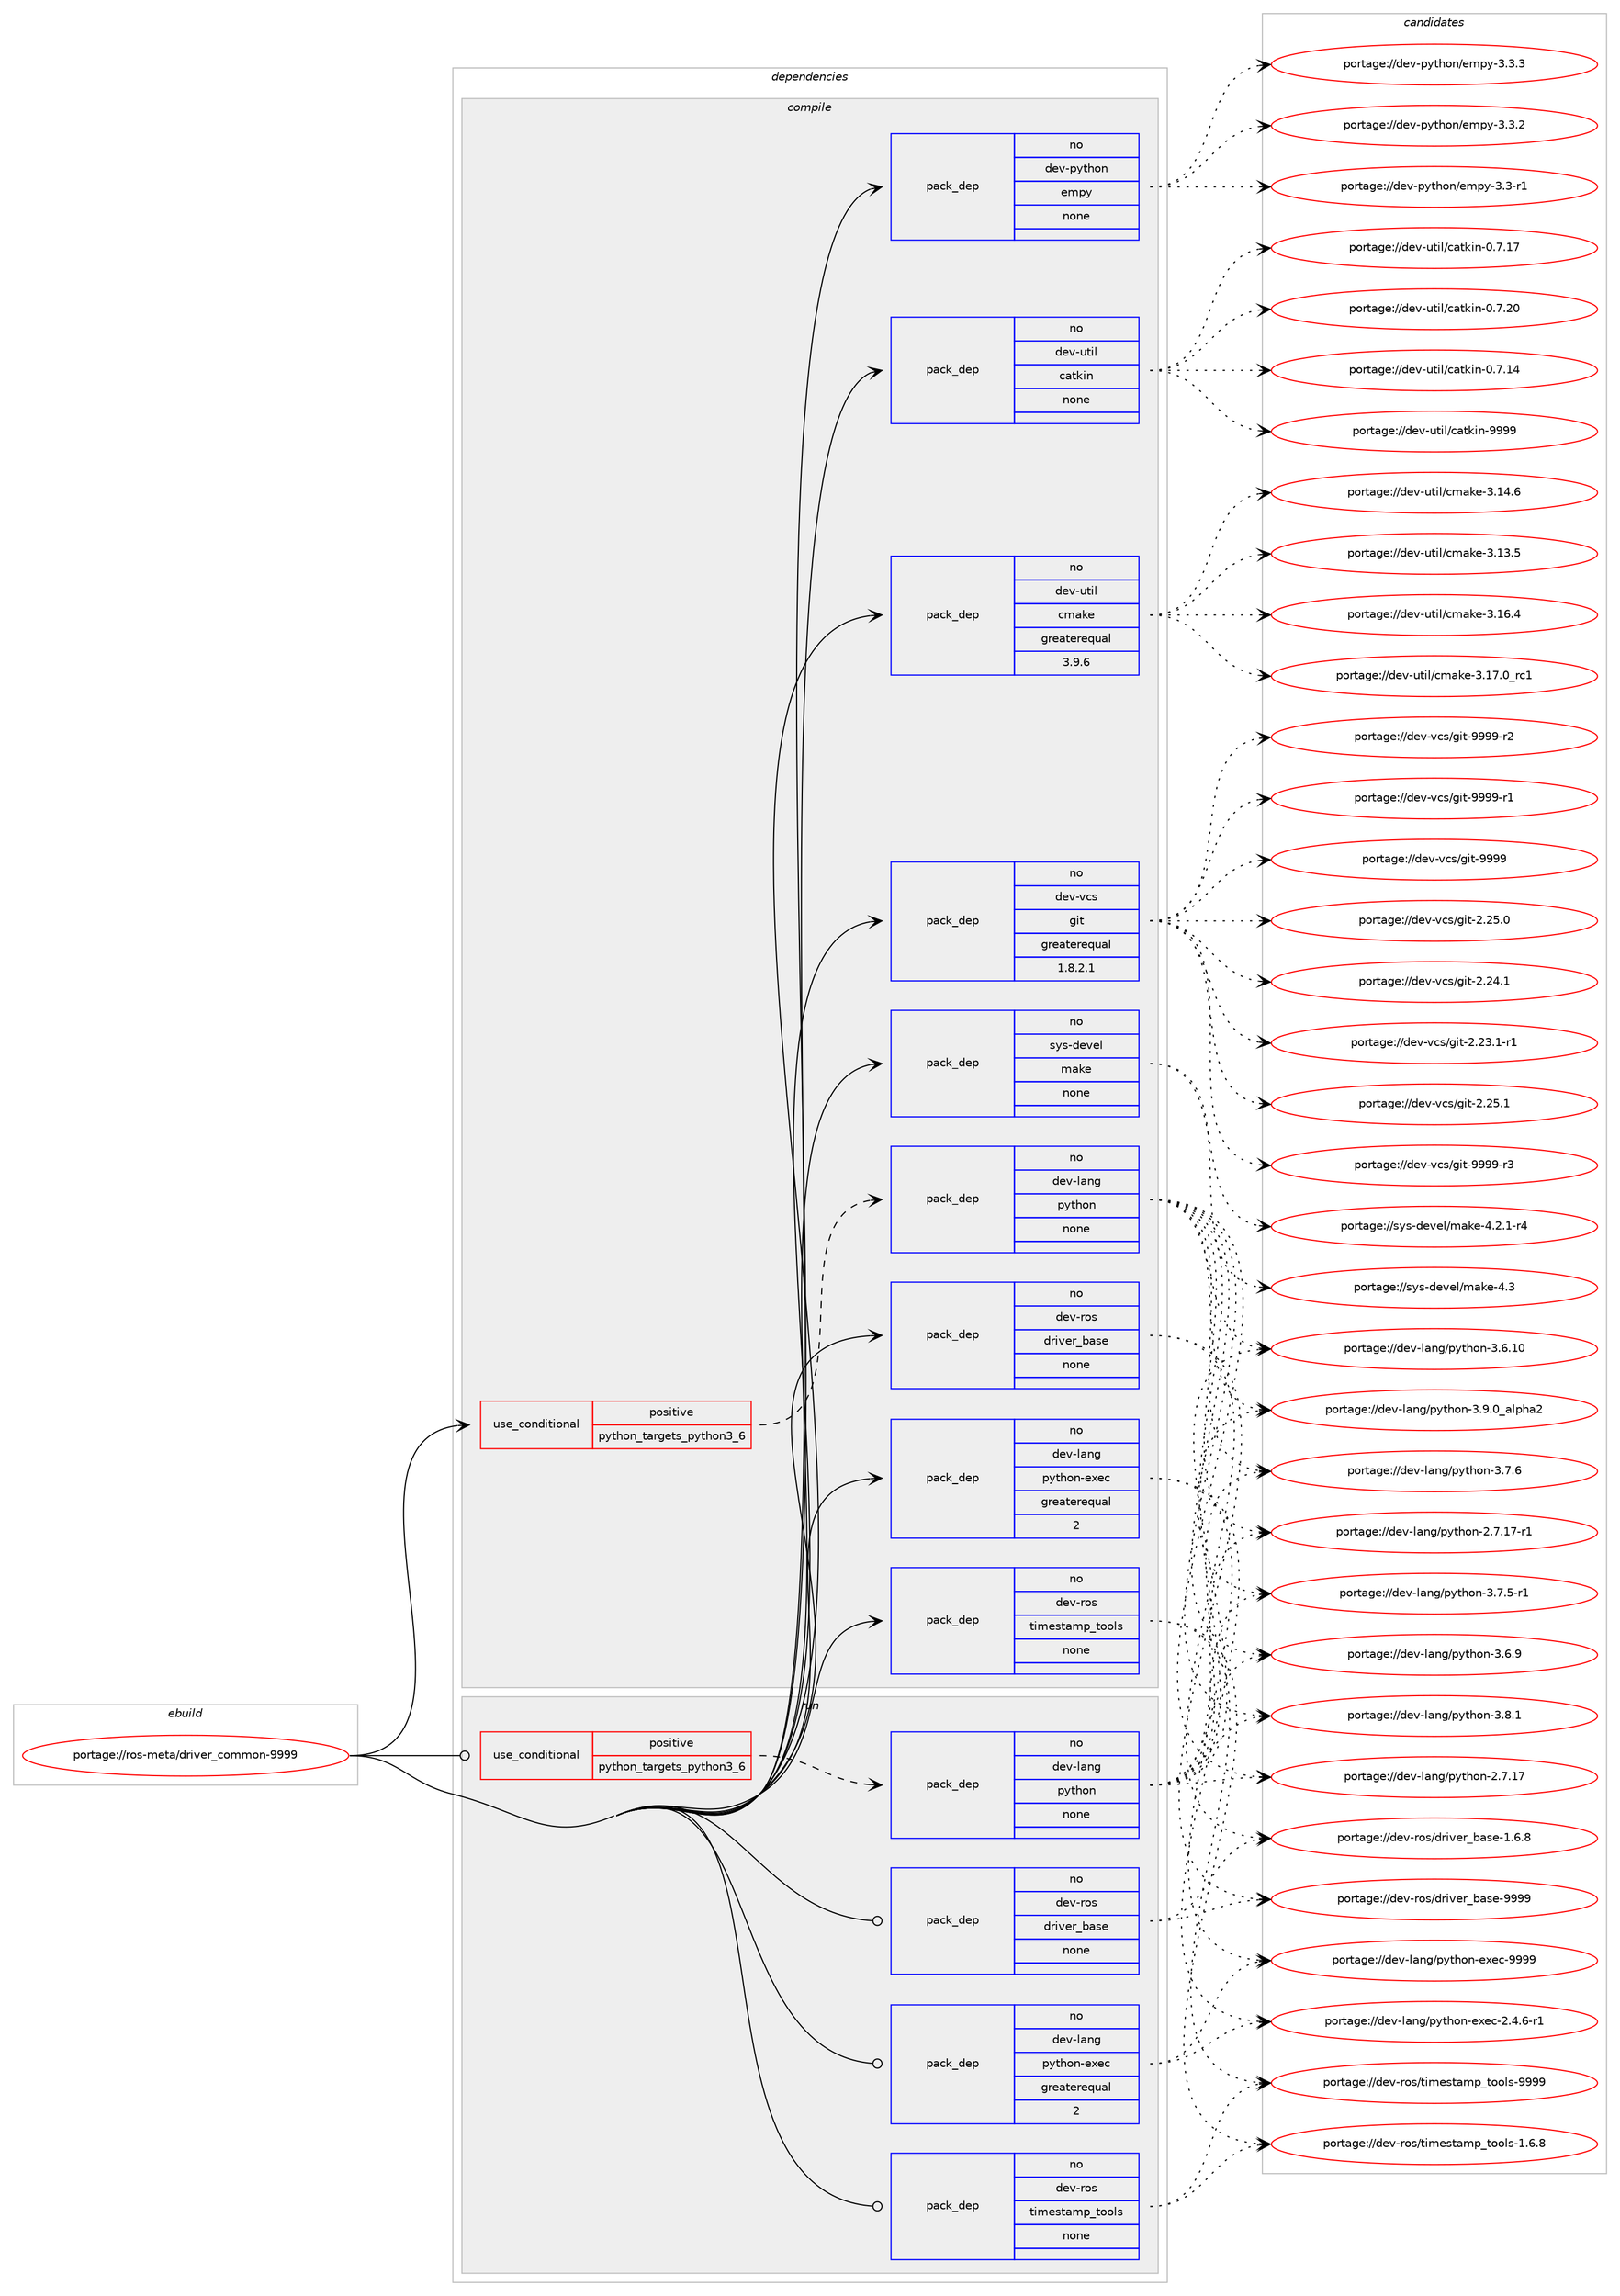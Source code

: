 digraph prolog {

# *************
# Graph options
# *************

newrank=true;
concentrate=true;
compound=true;
graph [rankdir=LR,fontname=Helvetica,fontsize=10,ranksep=1.5];#, ranksep=2.5, nodesep=0.2];
edge  [arrowhead=vee];
node  [fontname=Helvetica,fontsize=10];

# **********
# The ebuild
# **********

subgraph cluster_leftcol {
color=gray;
rank=same;
label=<<i>ebuild</i>>;
id [label="portage://ros-meta/driver_common-9999", color=red, width=4, href="../ros-meta/driver_common-9999.svg"];
}

# ****************
# The dependencies
# ****************

subgraph cluster_midcol {
color=gray;
label=<<i>dependencies</i>>;
subgraph cluster_compile {
fillcolor="#eeeeee";
style=filled;
label=<<i>compile</i>>;
subgraph cond20602 {
dependency104744 [label=<<TABLE BORDER="0" CELLBORDER="1" CELLSPACING="0" CELLPADDING="4"><TR><TD ROWSPAN="3" CELLPADDING="10">use_conditional</TD></TR><TR><TD>positive</TD></TR><TR><TD>python_targets_python3_6</TD></TR></TABLE>>, shape=none, color=red];
subgraph pack82374 {
dependency104745 [label=<<TABLE BORDER="0" CELLBORDER="1" CELLSPACING="0" CELLPADDING="4" WIDTH="220"><TR><TD ROWSPAN="6" CELLPADDING="30">pack_dep</TD></TR><TR><TD WIDTH="110">no</TD></TR><TR><TD>dev-lang</TD></TR><TR><TD>python</TD></TR><TR><TD>none</TD></TR><TR><TD></TD></TR></TABLE>>, shape=none, color=blue];
}
dependency104744:e -> dependency104745:w [weight=20,style="dashed",arrowhead="vee"];
}
id:e -> dependency104744:w [weight=20,style="solid",arrowhead="vee"];
subgraph pack82375 {
dependency104746 [label=<<TABLE BORDER="0" CELLBORDER="1" CELLSPACING="0" CELLPADDING="4" WIDTH="220"><TR><TD ROWSPAN="6" CELLPADDING="30">pack_dep</TD></TR><TR><TD WIDTH="110">no</TD></TR><TR><TD>dev-lang</TD></TR><TR><TD>python-exec</TD></TR><TR><TD>greaterequal</TD></TR><TR><TD>2</TD></TR></TABLE>>, shape=none, color=blue];
}
id:e -> dependency104746:w [weight=20,style="solid",arrowhead="vee"];
subgraph pack82376 {
dependency104747 [label=<<TABLE BORDER="0" CELLBORDER="1" CELLSPACING="0" CELLPADDING="4" WIDTH="220"><TR><TD ROWSPAN="6" CELLPADDING="30">pack_dep</TD></TR><TR><TD WIDTH="110">no</TD></TR><TR><TD>dev-python</TD></TR><TR><TD>empy</TD></TR><TR><TD>none</TD></TR><TR><TD></TD></TR></TABLE>>, shape=none, color=blue];
}
id:e -> dependency104747:w [weight=20,style="solid",arrowhead="vee"];
subgraph pack82377 {
dependency104748 [label=<<TABLE BORDER="0" CELLBORDER="1" CELLSPACING="0" CELLPADDING="4" WIDTH="220"><TR><TD ROWSPAN="6" CELLPADDING="30">pack_dep</TD></TR><TR><TD WIDTH="110">no</TD></TR><TR><TD>dev-ros</TD></TR><TR><TD>driver_base</TD></TR><TR><TD>none</TD></TR><TR><TD></TD></TR></TABLE>>, shape=none, color=blue];
}
id:e -> dependency104748:w [weight=20,style="solid",arrowhead="vee"];
subgraph pack82378 {
dependency104749 [label=<<TABLE BORDER="0" CELLBORDER="1" CELLSPACING="0" CELLPADDING="4" WIDTH="220"><TR><TD ROWSPAN="6" CELLPADDING="30">pack_dep</TD></TR><TR><TD WIDTH="110">no</TD></TR><TR><TD>dev-ros</TD></TR><TR><TD>timestamp_tools</TD></TR><TR><TD>none</TD></TR><TR><TD></TD></TR></TABLE>>, shape=none, color=blue];
}
id:e -> dependency104749:w [weight=20,style="solid",arrowhead="vee"];
subgraph pack82379 {
dependency104750 [label=<<TABLE BORDER="0" CELLBORDER="1" CELLSPACING="0" CELLPADDING="4" WIDTH="220"><TR><TD ROWSPAN="6" CELLPADDING="30">pack_dep</TD></TR><TR><TD WIDTH="110">no</TD></TR><TR><TD>dev-util</TD></TR><TR><TD>catkin</TD></TR><TR><TD>none</TD></TR><TR><TD></TD></TR></TABLE>>, shape=none, color=blue];
}
id:e -> dependency104750:w [weight=20,style="solid",arrowhead="vee"];
subgraph pack82380 {
dependency104751 [label=<<TABLE BORDER="0" CELLBORDER="1" CELLSPACING="0" CELLPADDING="4" WIDTH="220"><TR><TD ROWSPAN="6" CELLPADDING="30">pack_dep</TD></TR><TR><TD WIDTH="110">no</TD></TR><TR><TD>dev-util</TD></TR><TR><TD>cmake</TD></TR><TR><TD>greaterequal</TD></TR><TR><TD>3.9.6</TD></TR></TABLE>>, shape=none, color=blue];
}
id:e -> dependency104751:w [weight=20,style="solid",arrowhead="vee"];
subgraph pack82381 {
dependency104752 [label=<<TABLE BORDER="0" CELLBORDER="1" CELLSPACING="0" CELLPADDING="4" WIDTH="220"><TR><TD ROWSPAN="6" CELLPADDING="30">pack_dep</TD></TR><TR><TD WIDTH="110">no</TD></TR><TR><TD>dev-vcs</TD></TR><TR><TD>git</TD></TR><TR><TD>greaterequal</TD></TR><TR><TD>1.8.2.1</TD></TR></TABLE>>, shape=none, color=blue];
}
id:e -> dependency104752:w [weight=20,style="solid",arrowhead="vee"];
subgraph pack82382 {
dependency104753 [label=<<TABLE BORDER="0" CELLBORDER="1" CELLSPACING="0" CELLPADDING="4" WIDTH="220"><TR><TD ROWSPAN="6" CELLPADDING="30">pack_dep</TD></TR><TR><TD WIDTH="110">no</TD></TR><TR><TD>sys-devel</TD></TR><TR><TD>make</TD></TR><TR><TD>none</TD></TR><TR><TD></TD></TR></TABLE>>, shape=none, color=blue];
}
id:e -> dependency104753:w [weight=20,style="solid",arrowhead="vee"];
}
subgraph cluster_compileandrun {
fillcolor="#eeeeee";
style=filled;
label=<<i>compile and run</i>>;
}
subgraph cluster_run {
fillcolor="#eeeeee";
style=filled;
label=<<i>run</i>>;
subgraph cond20603 {
dependency104754 [label=<<TABLE BORDER="0" CELLBORDER="1" CELLSPACING="0" CELLPADDING="4"><TR><TD ROWSPAN="3" CELLPADDING="10">use_conditional</TD></TR><TR><TD>positive</TD></TR><TR><TD>python_targets_python3_6</TD></TR></TABLE>>, shape=none, color=red];
subgraph pack82383 {
dependency104755 [label=<<TABLE BORDER="0" CELLBORDER="1" CELLSPACING="0" CELLPADDING="4" WIDTH="220"><TR><TD ROWSPAN="6" CELLPADDING="30">pack_dep</TD></TR><TR><TD WIDTH="110">no</TD></TR><TR><TD>dev-lang</TD></TR><TR><TD>python</TD></TR><TR><TD>none</TD></TR><TR><TD></TD></TR></TABLE>>, shape=none, color=blue];
}
dependency104754:e -> dependency104755:w [weight=20,style="dashed",arrowhead="vee"];
}
id:e -> dependency104754:w [weight=20,style="solid",arrowhead="odot"];
subgraph pack82384 {
dependency104756 [label=<<TABLE BORDER="0" CELLBORDER="1" CELLSPACING="0" CELLPADDING="4" WIDTH="220"><TR><TD ROWSPAN="6" CELLPADDING="30">pack_dep</TD></TR><TR><TD WIDTH="110">no</TD></TR><TR><TD>dev-lang</TD></TR><TR><TD>python-exec</TD></TR><TR><TD>greaterequal</TD></TR><TR><TD>2</TD></TR></TABLE>>, shape=none, color=blue];
}
id:e -> dependency104756:w [weight=20,style="solid",arrowhead="odot"];
subgraph pack82385 {
dependency104757 [label=<<TABLE BORDER="0" CELLBORDER="1" CELLSPACING="0" CELLPADDING="4" WIDTH="220"><TR><TD ROWSPAN="6" CELLPADDING="30">pack_dep</TD></TR><TR><TD WIDTH="110">no</TD></TR><TR><TD>dev-ros</TD></TR><TR><TD>driver_base</TD></TR><TR><TD>none</TD></TR><TR><TD></TD></TR></TABLE>>, shape=none, color=blue];
}
id:e -> dependency104757:w [weight=20,style="solid",arrowhead="odot"];
subgraph pack82386 {
dependency104758 [label=<<TABLE BORDER="0" CELLBORDER="1" CELLSPACING="0" CELLPADDING="4" WIDTH="220"><TR><TD ROWSPAN="6" CELLPADDING="30">pack_dep</TD></TR><TR><TD WIDTH="110">no</TD></TR><TR><TD>dev-ros</TD></TR><TR><TD>timestamp_tools</TD></TR><TR><TD>none</TD></TR><TR><TD></TD></TR></TABLE>>, shape=none, color=blue];
}
id:e -> dependency104758:w [weight=20,style="solid",arrowhead="odot"];
}
}

# **************
# The candidates
# **************

subgraph cluster_choices {
rank=same;
color=gray;
label=<<i>candidates</i>>;

subgraph choice82374 {
color=black;
nodesep=1;
choice10010111845108971101034711212111610411111045514657464895971081121049750 [label="portage://dev-lang/python-3.9.0_alpha2", color=red, width=4,href="../dev-lang/python-3.9.0_alpha2.svg"];
choice100101118451089711010347112121116104111110455146564649 [label="portage://dev-lang/python-3.8.1", color=red, width=4,href="../dev-lang/python-3.8.1.svg"];
choice100101118451089711010347112121116104111110455146554654 [label="portage://dev-lang/python-3.7.6", color=red, width=4,href="../dev-lang/python-3.7.6.svg"];
choice1001011184510897110103471121211161041111104551465546534511449 [label="portage://dev-lang/python-3.7.5-r1", color=red, width=4,href="../dev-lang/python-3.7.5-r1.svg"];
choice100101118451089711010347112121116104111110455146544657 [label="portage://dev-lang/python-3.6.9", color=red, width=4,href="../dev-lang/python-3.6.9.svg"];
choice10010111845108971101034711212111610411111045514654464948 [label="portage://dev-lang/python-3.6.10", color=red, width=4,href="../dev-lang/python-3.6.10.svg"];
choice100101118451089711010347112121116104111110455046554649554511449 [label="portage://dev-lang/python-2.7.17-r1", color=red, width=4,href="../dev-lang/python-2.7.17-r1.svg"];
choice10010111845108971101034711212111610411111045504655464955 [label="portage://dev-lang/python-2.7.17", color=red, width=4,href="../dev-lang/python-2.7.17.svg"];
dependency104745:e -> choice10010111845108971101034711212111610411111045514657464895971081121049750:w [style=dotted,weight="100"];
dependency104745:e -> choice100101118451089711010347112121116104111110455146564649:w [style=dotted,weight="100"];
dependency104745:e -> choice100101118451089711010347112121116104111110455146554654:w [style=dotted,weight="100"];
dependency104745:e -> choice1001011184510897110103471121211161041111104551465546534511449:w [style=dotted,weight="100"];
dependency104745:e -> choice100101118451089711010347112121116104111110455146544657:w [style=dotted,weight="100"];
dependency104745:e -> choice10010111845108971101034711212111610411111045514654464948:w [style=dotted,weight="100"];
dependency104745:e -> choice100101118451089711010347112121116104111110455046554649554511449:w [style=dotted,weight="100"];
dependency104745:e -> choice10010111845108971101034711212111610411111045504655464955:w [style=dotted,weight="100"];
}
subgraph choice82375 {
color=black;
nodesep=1;
choice10010111845108971101034711212111610411111045101120101994557575757 [label="portage://dev-lang/python-exec-9999", color=red, width=4,href="../dev-lang/python-exec-9999.svg"];
choice10010111845108971101034711212111610411111045101120101994550465246544511449 [label="portage://dev-lang/python-exec-2.4.6-r1", color=red, width=4,href="../dev-lang/python-exec-2.4.6-r1.svg"];
dependency104746:e -> choice10010111845108971101034711212111610411111045101120101994557575757:w [style=dotted,weight="100"];
dependency104746:e -> choice10010111845108971101034711212111610411111045101120101994550465246544511449:w [style=dotted,weight="100"];
}
subgraph choice82376 {
color=black;
nodesep=1;
choice1001011184511212111610411111047101109112121455146514651 [label="portage://dev-python/empy-3.3.3", color=red, width=4,href="../dev-python/empy-3.3.3.svg"];
choice1001011184511212111610411111047101109112121455146514650 [label="portage://dev-python/empy-3.3.2", color=red, width=4,href="../dev-python/empy-3.3.2.svg"];
choice1001011184511212111610411111047101109112121455146514511449 [label="portage://dev-python/empy-3.3-r1", color=red, width=4,href="../dev-python/empy-3.3-r1.svg"];
dependency104747:e -> choice1001011184511212111610411111047101109112121455146514651:w [style=dotted,weight="100"];
dependency104747:e -> choice1001011184511212111610411111047101109112121455146514650:w [style=dotted,weight="100"];
dependency104747:e -> choice1001011184511212111610411111047101109112121455146514511449:w [style=dotted,weight="100"];
}
subgraph choice82377 {
color=black;
nodesep=1;
choice10010111845114111115471001141051181011149598971151014557575757 [label="portage://dev-ros/driver_base-9999", color=red, width=4,href="../dev-ros/driver_base-9999.svg"];
choice1001011184511411111547100114105118101114959897115101454946544656 [label="portage://dev-ros/driver_base-1.6.8", color=red, width=4,href="../dev-ros/driver_base-1.6.8.svg"];
dependency104748:e -> choice10010111845114111115471001141051181011149598971151014557575757:w [style=dotted,weight="100"];
dependency104748:e -> choice1001011184511411111547100114105118101114959897115101454946544656:w [style=dotted,weight="100"];
}
subgraph choice82378 {
color=black;
nodesep=1;
choice100101118451141111154711610510910111511697109112951161111111081154557575757 [label="portage://dev-ros/timestamp_tools-9999", color=red, width=4,href="../dev-ros/timestamp_tools-9999.svg"];
choice10010111845114111115471161051091011151169710911295116111111108115454946544656 [label="portage://dev-ros/timestamp_tools-1.6.8", color=red, width=4,href="../dev-ros/timestamp_tools-1.6.8.svg"];
dependency104749:e -> choice100101118451141111154711610510910111511697109112951161111111081154557575757:w [style=dotted,weight="100"];
dependency104749:e -> choice10010111845114111115471161051091011151169710911295116111111108115454946544656:w [style=dotted,weight="100"];
}
subgraph choice82379 {
color=black;
nodesep=1;
choice100101118451171161051084799971161071051104557575757 [label="portage://dev-util/catkin-9999", color=red, width=4,href="../dev-util/catkin-9999.svg"];
choice1001011184511711610510847999711610710511045484655465048 [label="portage://dev-util/catkin-0.7.20", color=red, width=4,href="../dev-util/catkin-0.7.20.svg"];
choice1001011184511711610510847999711610710511045484655464955 [label="portage://dev-util/catkin-0.7.17", color=red, width=4,href="../dev-util/catkin-0.7.17.svg"];
choice1001011184511711610510847999711610710511045484655464952 [label="portage://dev-util/catkin-0.7.14", color=red, width=4,href="../dev-util/catkin-0.7.14.svg"];
dependency104750:e -> choice100101118451171161051084799971161071051104557575757:w [style=dotted,weight="100"];
dependency104750:e -> choice1001011184511711610510847999711610710511045484655465048:w [style=dotted,weight="100"];
dependency104750:e -> choice1001011184511711610510847999711610710511045484655464955:w [style=dotted,weight="100"];
dependency104750:e -> choice1001011184511711610510847999711610710511045484655464952:w [style=dotted,weight="100"];
}
subgraph choice82380 {
color=black;
nodesep=1;
choice1001011184511711610510847991099710710145514649554648951149949 [label="portage://dev-util/cmake-3.17.0_rc1", color=red, width=4,href="../dev-util/cmake-3.17.0_rc1.svg"];
choice1001011184511711610510847991099710710145514649544652 [label="portage://dev-util/cmake-3.16.4", color=red, width=4,href="../dev-util/cmake-3.16.4.svg"];
choice1001011184511711610510847991099710710145514649524654 [label="portage://dev-util/cmake-3.14.6", color=red, width=4,href="../dev-util/cmake-3.14.6.svg"];
choice1001011184511711610510847991099710710145514649514653 [label="portage://dev-util/cmake-3.13.5", color=red, width=4,href="../dev-util/cmake-3.13.5.svg"];
dependency104751:e -> choice1001011184511711610510847991099710710145514649554648951149949:w [style=dotted,weight="100"];
dependency104751:e -> choice1001011184511711610510847991099710710145514649544652:w [style=dotted,weight="100"];
dependency104751:e -> choice1001011184511711610510847991099710710145514649524654:w [style=dotted,weight="100"];
dependency104751:e -> choice1001011184511711610510847991099710710145514649514653:w [style=dotted,weight="100"];
}
subgraph choice82381 {
color=black;
nodesep=1;
choice10010111845118991154710310511645575757574511451 [label="portage://dev-vcs/git-9999-r3", color=red, width=4,href="../dev-vcs/git-9999-r3.svg"];
choice10010111845118991154710310511645575757574511450 [label="portage://dev-vcs/git-9999-r2", color=red, width=4,href="../dev-vcs/git-9999-r2.svg"];
choice10010111845118991154710310511645575757574511449 [label="portage://dev-vcs/git-9999-r1", color=red, width=4,href="../dev-vcs/git-9999-r1.svg"];
choice1001011184511899115471031051164557575757 [label="portage://dev-vcs/git-9999", color=red, width=4,href="../dev-vcs/git-9999.svg"];
choice10010111845118991154710310511645504650534649 [label="portage://dev-vcs/git-2.25.1", color=red, width=4,href="../dev-vcs/git-2.25.1.svg"];
choice10010111845118991154710310511645504650534648 [label="portage://dev-vcs/git-2.25.0", color=red, width=4,href="../dev-vcs/git-2.25.0.svg"];
choice10010111845118991154710310511645504650524649 [label="portage://dev-vcs/git-2.24.1", color=red, width=4,href="../dev-vcs/git-2.24.1.svg"];
choice100101118451189911547103105116455046505146494511449 [label="portage://dev-vcs/git-2.23.1-r1", color=red, width=4,href="../dev-vcs/git-2.23.1-r1.svg"];
dependency104752:e -> choice10010111845118991154710310511645575757574511451:w [style=dotted,weight="100"];
dependency104752:e -> choice10010111845118991154710310511645575757574511450:w [style=dotted,weight="100"];
dependency104752:e -> choice10010111845118991154710310511645575757574511449:w [style=dotted,weight="100"];
dependency104752:e -> choice1001011184511899115471031051164557575757:w [style=dotted,weight="100"];
dependency104752:e -> choice10010111845118991154710310511645504650534649:w [style=dotted,weight="100"];
dependency104752:e -> choice10010111845118991154710310511645504650534648:w [style=dotted,weight="100"];
dependency104752:e -> choice10010111845118991154710310511645504650524649:w [style=dotted,weight="100"];
dependency104752:e -> choice100101118451189911547103105116455046505146494511449:w [style=dotted,weight="100"];
}
subgraph choice82382 {
color=black;
nodesep=1;
choice11512111545100101118101108471099710710145524651 [label="portage://sys-devel/make-4.3", color=red, width=4,href="../sys-devel/make-4.3.svg"];
choice1151211154510010111810110847109971071014552465046494511452 [label="portage://sys-devel/make-4.2.1-r4", color=red, width=4,href="../sys-devel/make-4.2.1-r4.svg"];
dependency104753:e -> choice11512111545100101118101108471099710710145524651:w [style=dotted,weight="100"];
dependency104753:e -> choice1151211154510010111810110847109971071014552465046494511452:w [style=dotted,weight="100"];
}
subgraph choice82383 {
color=black;
nodesep=1;
choice10010111845108971101034711212111610411111045514657464895971081121049750 [label="portage://dev-lang/python-3.9.0_alpha2", color=red, width=4,href="../dev-lang/python-3.9.0_alpha2.svg"];
choice100101118451089711010347112121116104111110455146564649 [label="portage://dev-lang/python-3.8.1", color=red, width=4,href="../dev-lang/python-3.8.1.svg"];
choice100101118451089711010347112121116104111110455146554654 [label="portage://dev-lang/python-3.7.6", color=red, width=4,href="../dev-lang/python-3.7.6.svg"];
choice1001011184510897110103471121211161041111104551465546534511449 [label="portage://dev-lang/python-3.7.5-r1", color=red, width=4,href="../dev-lang/python-3.7.5-r1.svg"];
choice100101118451089711010347112121116104111110455146544657 [label="portage://dev-lang/python-3.6.9", color=red, width=4,href="../dev-lang/python-3.6.9.svg"];
choice10010111845108971101034711212111610411111045514654464948 [label="portage://dev-lang/python-3.6.10", color=red, width=4,href="../dev-lang/python-3.6.10.svg"];
choice100101118451089711010347112121116104111110455046554649554511449 [label="portage://dev-lang/python-2.7.17-r1", color=red, width=4,href="../dev-lang/python-2.7.17-r1.svg"];
choice10010111845108971101034711212111610411111045504655464955 [label="portage://dev-lang/python-2.7.17", color=red, width=4,href="../dev-lang/python-2.7.17.svg"];
dependency104755:e -> choice10010111845108971101034711212111610411111045514657464895971081121049750:w [style=dotted,weight="100"];
dependency104755:e -> choice100101118451089711010347112121116104111110455146564649:w [style=dotted,weight="100"];
dependency104755:e -> choice100101118451089711010347112121116104111110455146554654:w [style=dotted,weight="100"];
dependency104755:e -> choice1001011184510897110103471121211161041111104551465546534511449:w [style=dotted,weight="100"];
dependency104755:e -> choice100101118451089711010347112121116104111110455146544657:w [style=dotted,weight="100"];
dependency104755:e -> choice10010111845108971101034711212111610411111045514654464948:w [style=dotted,weight="100"];
dependency104755:e -> choice100101118451089711010347112121116104111110455046554649554511449:w [style=dotted,weight="100"];
dependency104755:e -> choice10010111845108971101034711212111610411111045504655464955:w [style=dotted,weight="100"];
}
subgraph choice82384 {
color=black;
nodesep=1;
choice10010111845108971101034711212111610411111045101120101994557575757 [label="portage://dev-lang/python-exec-9999", color=red, width=4,href="../dev-lang/python-exec-9999.svg"];
choice10010111845108971101034711212111610411111045101120101994550465246544511449 [label="portage://dev-lang/python-exec-2.4.6-r1", color=red, width=4,href="../dev-lang/python-exec-2.4.6-r1.svg"];
dependency104756:e -> choice10010111845108971101034711212111610411111045101120101994557575757:w [style=dotted,weight="100"];
dependency104756:e -> choice10010111845108971101034711212111610411111045101120101994550465246544511449:w [style=dotted,weight="100"];
}
subgraph choice82385 {
color=black;
nodesep=1;
choice10010111845114111115471001141051181011149598971151014557575757 [label="portage://dev-ros/driver_base-9999", color=red, width=4,href="../dev-ros/driver_base-9999.svg"];
choice1001011184511411111547100114105118101114959897115101454946544656 [label="portage://dev-ros/driver_base-1.6.8", color=red, width=4,href="../dev-ros/driver_base-1.6.8.svg"];
dependency104757:e -> choice10010111845114111115471001141051181011149598971151014557575757:w [style=dotted,weight="100"];
dependency104757:e -> choice1001011184511411111547100114105118101114959897115101454946544656:w [style=dotted,weight="100"];
}
subgraph choice82386 {
color=black;
nodesep=1;
choice100101118451141111154711610510910111511697109112951161111111081154557575757 [label="portage://dev-ros/timestamp_tools-9999", color=red, width=4,href="../dev-ros/timestamp_tools-9999.svg"];
choice10010111845114111115471161051091011151169710911295116111111108115454946544656 [label="portage://dev-ros/timestamp_tools-1.6.8", color=red, width=4,href="../dev-ros/timestamp_tools-1.6.8.svg"];
dependency104758:e -> choice100101118451141111154711610510910111511697109112951161111111081154557575757:w [style=dotted,weight="100"];
dependency104758:e -> choice10010111845114111115471161051091011151169710911295116111111108115454946544656:w [style=dotted,weight="100"];
}
}

}

